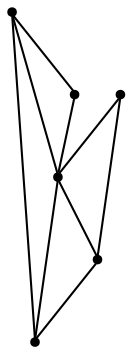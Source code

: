 graph {
  node [shape=point,comment="{\"directed\":false,\"doi\":\"10.1007/978-3-540-24595-7_34\",\"figure\":\"1 (3)\"}"]

  v0 [pos="1086.8906931322674,416.6882514953614"]
  v1 [pos="838.3100926598837,483.2580248514812"]
  v2 [pos="817.2759765625,231.43819173177087"]
  v3 [pos="798.2724518531977,559.1881116231284"]
  v4 [pos="789.9583938953489,360.87567011515307"]
  v5 [pos="753.9621275436047,647.0631599426271"]

  v0 -- v1 [id="-1",pos="1086.8906931322674,416.6882514953614 838.3100926598837,483.2580248514812 838.3100926598837,483.2580248514812 838.3100926598837,483.2580248514812"]
  v2 -- v1 [id="-2",pos="817.2759765625,231.43819173177087 838.3100926598837,483.2580248514812 838.3100926598837,483.2580248514812 838.3100926598837,483.2580248514812"]
  v2 -- v3 [id="-3",pos="817.2759765625,231.43819173177087 798.2724518531977,559.1881116231284 798.2724518531977,559.1881116231284 798.2724518531977,559.1881116231284"]
  v2 -- v4 [id="-4",pos="817.2759765625,231.43819173177087 789.9583938953489,360.87567011515307 789.9583938953489,360.87567011515307 789.9583938953489,360.87567011515307"]
  v3 -- v1 [id="-5",pos="798.2724518531977,559.1881116231284 838.3100926598837,483.2580248514812 838.3100926598837,483.2580248514812 838.3100926598837,483.2580248514812"]
  v5 -- v0 [id="-6",pos="753.9621275436047,647.0631599426271 1086.8906931322674,416.6882514953614 1086.8906931322674,416.6882514953614 1086.8906931322674,416.6882514953614"]
  v5 -- v3 [id="-7",pos="753.9621275436047,647.0631599426271 798.2724518531977,559.1881116231284 798.2724518531977,559.1881116231284 798.2724518531977,559.1881116231284"]
  v3 -- v0 [id="-8",pos="798.2724518531977,559.1881116231284 1086.8906931322674,416.6882514953614 1086.8906931322674,416.6882514953614 1086.8906931322674,416.6882514953614"]
  v4 -- v3 [id="-9",pos="789.9583938953489,360.87567011515307 798.2724518531977,559.1881116231284 798.2724518531977,559.1881116231284 798.2724518531977,559.1881116231284"]
}